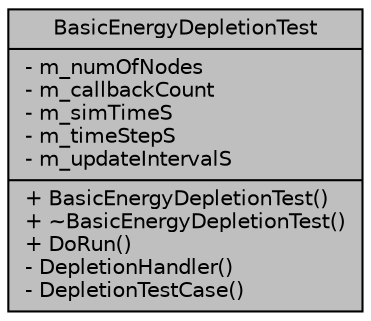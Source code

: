 digraph "BasicEnergyDepletionTest"
{
  edge [fontname="Helvetica",fontsize="10",labelfontname="Helvetica",labelfontsize="10"];
  node [fontname="Helvetica",fontsize="10",shape=record];
  Node1 [label="{BasicEnergyDepletionTest\n|- m_numOfNodes\l- m_callbackCount\l- m_simTimeS\l- m_timeStepS\l- m_updateIntervalS\l|+ BasicEnergyDepletionTest()\l+ ~BasicEnergyDepletionTest()\l+ DoRun()\l- DepletionHandler()\l- DepletionTestCase()\l}",height=0.2,width=0.4,color="black", fillcolor="grey75", style="filled", fontcolor="black"];
}
